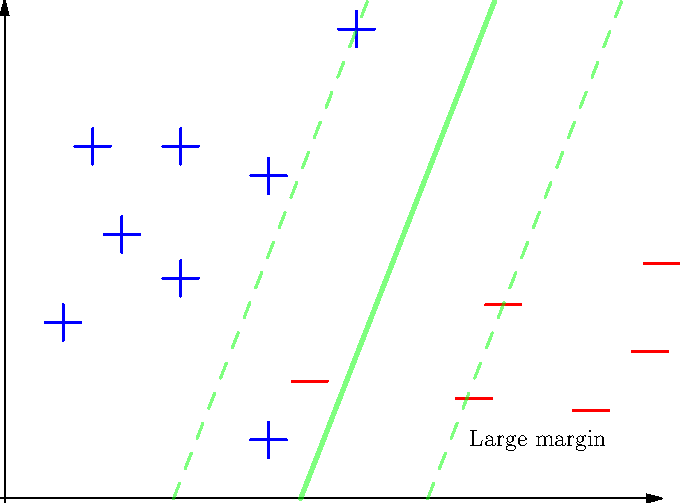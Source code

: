 import graph;
import plain;
srand(1);
size(12cm);
real d = .3;
real Mx = -100, mx = 100;
void plus(real x, real y) { Mx = max(Mx,x); mx = min(mx,x);
  draw( (x-d,y)--(x+d,y), p=blue+1 ); draw( (x,y-d)--(x,y+d), p=blue+1 ); }
void minus(real x, real y) { Mx = max(Mx,x); mx = min(mx,x); draw( (x-d,y)--(x+d,y), p=red+1 ); }
plus(1,3); plus(4.5,1); plus(1.5,6); plus(2,4.5); plus(3,3.75); plus(3,6); plus(4.5,5.5); plus(6,8);
minus(5.2,2); minus(8,1.7); minus(8.5,3.3); minus(10,1.5); minus(11,2.5); minus(11.2,4);
typedef real func(real);
func fmake(real m, pair u) { return new real(real x) { return m*(x-u.x)+u.y; }; }
//pair w = (-538.0180,95.9613);
pair w = (-.4617,.1800);
//real a = 2492.7;
real a = 2.3304;
draw((-a/w.x,0)--(-a/w.x,0)+3.3*(1,-w.x/w.y),green+2+opacity(.5));
draw(((-a-1)/w.x,0)--((-a-1)/w.x,0)+3.3*(1,-w.x/w.y),green+1+opacity(.5)+dashed);
draw(((-a+1)/w.x,0)--((-a+1)/w.x,0)+3.3*(1,-w.x/w.y),green+1+opacity(.5)+dashed);
label("Large margin",(7.8,1),E);
//draw(graph(fmake(-w.x/w.y,a/w.y),3.8,5));
xaxis(xmax=Mx,EndArrow);
yaxis(EndArrow);
